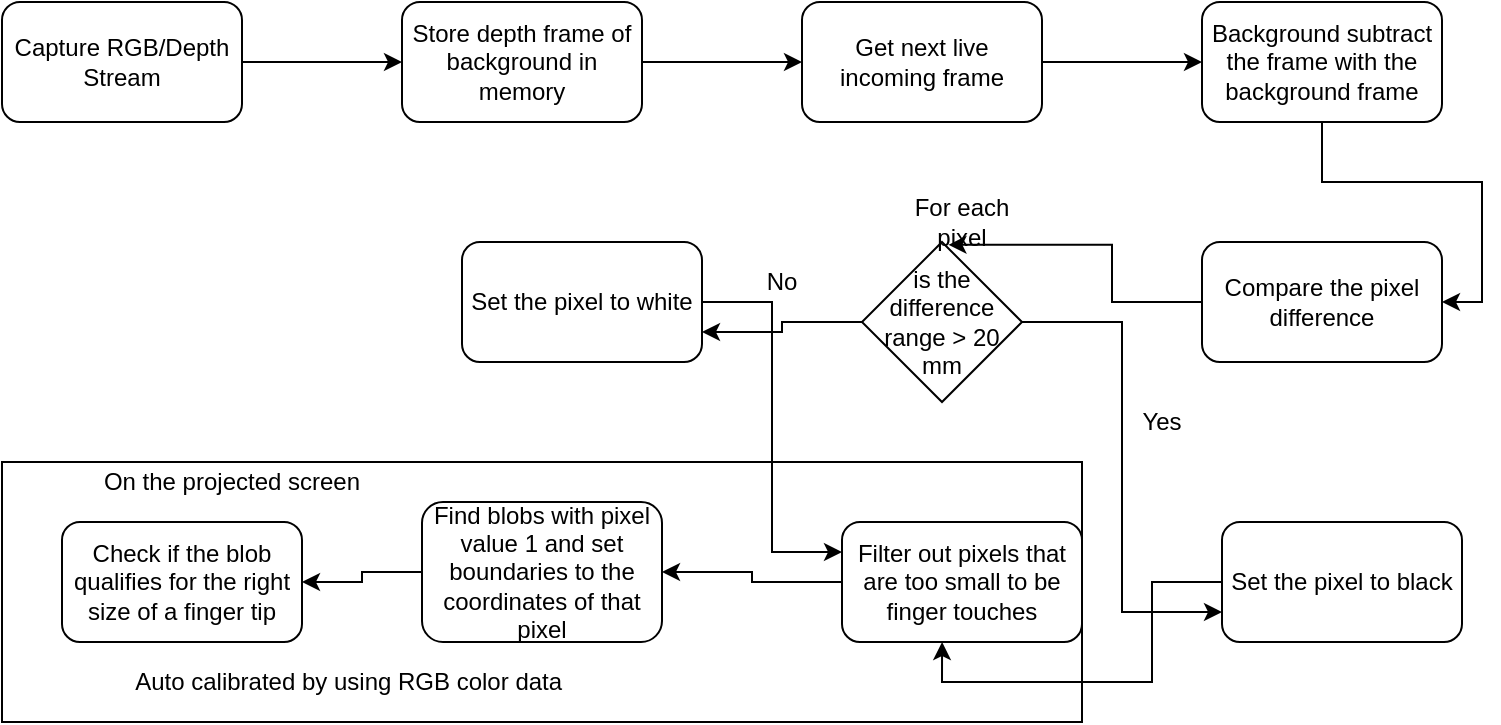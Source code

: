 <mxfile version="14.4.6" type="device"><diagram id="jWif7kpEtzfNr-h5dRHy" name="Page-1"><mxGraphModel dx="1030" dy="572" grid="1" gridSize="10" guides="1" tooltips="1" connect="1" arrows="1" fold="1" page="1" pageScale="1" pageWidth="850" pageHeight="1100" math="0" shadow="0"><root><mxCell id="0"/><mxCell id="1" parent="0"/><mxCell id="JSqQsYBxKPSL_fwTAzKv-18" value="" style="rounded=0;whiteSpace=wrap;html=1;" vertex="1" parent="1"><mxGeometry x="40" y="270" width="540" height="130" as="geometry"/></mxCell><mxCell id="JSqQsYBxKPSL_fwTAzKv-21" style="edgeStyle=orthogonalEdgeStyle;rounded=0;orthogonalLoop=1;jettySize=auto;html=1;entryX=0;entryY=0.5;entryDx=0;entryDy=0;" edge="1" parent="1" source="JSqQsYBxKPSL_fwTAzKv-1" target="JSqQsYBxKPSL_fwTAzKv-3"><mxGeometry relative="1" as="geometry"/></mxCell><mxCell id="JSqQsYBxKPSL_fwTAzKv-1" value="Capture RGB/Depth Stream" style="rounded=1;whiteSpace=wrap;html=1;" vertex="1" parent="1"><mxGeometry x="40" y="40" width="120" height="60" as="geometry"/></mxCell><mxCell id="JSqQsYBxKPSL_fwTAzKv-22" style="edgeStyle=orthogonalEdgeStyle;rounded=0;orthogonalLoop=1;jettySize=auto;html=1;entryX=0;entryY=0.5;entryDx=0;entryDy=0;" edge="1" parent="1" source="JSqQsYBxKPSL_fwTAzKv-3" target="JSqQsYBxKPSL_fwTAzKv-4"><mxGeometry relative="1" as="geometry"/></mxCell><mxCell id="JSqQsYBxKPSL_fwTAzKv-3" value="Store depth frame of background in memory" style="rounded=1;whiteSpace=wrap;html=1;" vertex="1" parent="1"><mxGeometry x="240" y="40" width="120" height="60" as="geometry"/></mxCell><mxCell id="JSqQsYBxKPSL_fwTAzKv-23" style="edgeStyle=orthogonalEdgeStyle;rounded=0;orthogonalLoop=1;jettySize=auto;html=1;" edge="1" parent="1" source="JSqQsYBxKPSL_fwTAzKv-4" target="JSqQsYBxKPSL_fwTAzKv-5"><mxGeometry relative="1" as="geometry"/></mxCell><mxCell id="JSqQsYBxKPSL_fwTAzKv-4" value="Get next live incoming frame" style="rounded=1;whiteSpace=wrap;html=1;" vertex="1" parent="1"><mxGeometry x="440" y="40" width="120" height="60" as="geometry"/></mxCell><mxCell id="JSqQsYBxKPSL_fwTAzKv-30" style="edgeStyle=orthogonalEdgeStyle;rounded=0;orthogonalLoop=1;jettySize=auto;html=1;entryX=1;entryY=0.5;entryDx=0;entryDy=0;" edge="1" parent="1" source="JSqQsYBxKPSL_fwTAzKv-5" target="JSqQsYBxKPSL_fwTAzKv-6"><mxGeometry relative="1" as="geometry"/></mxCell><mxCell id="JSqQsYBxKPSL_fwTAzKv-5" value="Background subtract the frame with the background frame" style="rounded=1;whiteSpace=wrap;html=1;" vertex="1" parent="1"><mxGeometry x="640" y="40" width="120" height="60" as="geometry"/></mxCell><mxCell id="JSqQsYBxKPSL_fwTAzKv-29" style="edgeStyle=orthogonalEdgeStyle;rounded=0;orthogonalLoop=1;jettySize=auto;html=1;entryX=0.387;entryY=1.07;entryDx=0;entryDy=0;entryPerimeter=0;" edge="1" parent="1" source="JSqQsYBxKPSL_fwTAzKv-6" target="JSqQsYBxKPSL_fwTAzKv-11"><mxGeometry relative="1" as="geometry"/></mxCell><mxCell id="JSqQsYBxKPSL_fwTAzKv-6" value="Compare the pixel difference" style="rounded=1;whiteSpace=wrap;html=1;" vertex="1" parent="1"><mxGeometry x="640" y="160" width="120" height="60" as="geometry"/></mxCell><mxCell id="JSqQsYBxKPSL_fwTAzKv-26" style="edgeStyle=orthogonalEdgeStyle;rounded=0;orthogonalLoop=1;jettySize=auto;html=1;entryX=1;entryY=0.75;entryDx=0;entryDy=0;" edge="1" parent="1" source="JSqQsYBxKPSL_fwTAzKv-7" target="JSqQsYBxKPSL_fwTAzKv-9"><mxGeometry relative="1" as="geometry"/></mxCell><mxCell id="JSqQsYBxKPSL_fwTAzKv-28" style="edgeStyle=orthogonalEdgeStyle;rounded=0;orthogonalLoop=1;jettySize=auto;html=1;entryX=0;entryY=0.75;entryDx=0;entryDy=0;" edge="1" parent="1" source="JSqQsYBxKPSL_fwTAzKv-7" target="JSqQsYBxKPSL_fwTAzKv-10"><mxGeometry relative="1" as="geometry"/></mxCell><mxCell id="JSqQsYBxKPSL_fwTAzKv-7" value="&lt;span&gt;is the difference range &amp;gt; 20 mm&lt;/span&gt;" style="rhombus;whiteSpace=wrap;html=1;" vertex="1" parent="1"><mxGeometry x="470" y="160" width="80" height="80" as="geometry"/></mxCell><mxCell id="JSqQsYBxKPSL_fwTAzKv-38" style="edgeStyle=orthogonalEdgeStyle;rounded=0;orthogonalLoop=1;jettySize=auto;html=1;entryX=0;entryY=0.25;entryDx=0;entryDy=0;" edge="1" parent="1" source="JSqQsYBxKPSL_fwTAzKv-9" target="JSqQsYBxKPSL_fwTAzKv-13"><mxGeometry relative="1" as="geometry"/></mxCell><mxCell id="JSqQsYBxKPSL_fwTAzKv-9" value="Set the pixel to white" style="rounded=1;whiteSpace=wrap;html=1;" vertex="1" parent="1"><mxGeometry x="270" y="160" width="120" height="60" as="geometry"/></mxCell><mxCell id="JSqQsYBxKPSL_fwTAzKv-31" style="edgeStyle=orthogonalEdgeStyle;rounded=0;orthogonalLoop=1;jettySize=auto;html=1;entryX=0.417;entryY=1;entryDx=0;entryDy=0;entryPerimeter=0;" edge="1" parent="1" source="JSqQsYBxKPSL_fwTAzKv-10" target="JSqQsYBxKPSL_fwTAzKv-13"><mxGeometry relative="1" as="geometry"/></mxCell><mxCell id="JSqQsYBxKPSL_fwTAzKv-10" value="Set the pixel to black" style="rounded=1;whiteSpace=wrap;html=1;" vertex="1" parent="1"><mxGeometry x="650" y="300" width="120" height="60" as="geometry"/></mxCell><mxCell id="JSqQsYBxKPSL_fwTAzKv-11" value="For each pixel" style="text;html=1;strokeColor=none;fillColor=none;align=center;verticalAlign=middle;whiteSpace=wrap;rounded=0;" vertex="1" parent="1"><mxGeometry x="490" y="140" width="60" height="20" as="geometry"/></mxCell><mxCell id="JSqQsYBxKPSL_fwTAzKv-32" style="edgeStyle=orthogonalEdgeStyle;rounded=0;orthogonalLoop=1;jettySize=auto;html=1;entryX=1;entryY=0.5;entryDx=0;entryDy=0;" edge="1" parent="1" source="JSqQsYBxKPSL_fwTAzKv-13" target="JSqQsYBxKPSL_fwTAzKv-14"><mxGeometry relative="1" as="geometry"/></mxCell><mxCell id="JSqQsYBxKPSL_fwTAzKv-13" value="Filter out pixels that are too small to be finger touches" style="rounded=1;whiteSpace=wrap;html=1;" vertex="1" parent="1"><mxGeometry x="460" y="300" width="120" height="60" as="geometry"/></mxCell><mxCell id="JSqQsYBxKPSL_fwTAzKv-33" style="edgeStyle=orthogonalEdgeStyle;rounded=0;orthogonalLoop=1;jettySize=auto;html=1;entryX=1;entryY=0.5;entryDx=0;entryDy=0;" edge="1" parent="1" source="JSqQsYBxKPSL_fwTAzKv-14" target="JSqQsYBxKPSL_fwTAzKv-15"><mxGeometry relative="1" as="geometry"/></mxCell><mxCell id="JSqQsYBxKPSL_fwTAzKv-14" value="Find blobs with pixel value 1 and set boundaries to the coordinates of that pixel" style="rounded=1;whiteSpace=wrap;html=1;" vertex="1" parent="1"><mxGeometry x="250" y="290" width="120" height="70" as="geometry"/></mxCell><mxCell id="JSqQsYBxKPSL_fwTAzKv-15" value="Check if the blob qualifies for the right size of a finger tip" style="rounded=1;whiteSpace=wrap;html=1;" vertex="1" parent="1"><mxGeometry x="70" y="300" width="120" height="60" as="geometry"/></mxCell><mxCell id="JSqQsYBxKPSL_fwTAzKv-19" value="On the projected screen" style="text;html=1;strokeColor=none;fillColor=none;align=center;verticalAlign=middle;whiteSpace=wrap;rounded=0;" vertex="1" parent="1"><mxGeometry x="70" y="270" width="170" height="20" as="geometry"/></mxCell><mxCell id="JSqQsYBxKPSL_fwTAzKv-20" value="Auto calibrated by using RGB color data&amp;nbsp;" style="text;html=1;strokeColor=none;fillColor=none;align=center;verticalAlign=middle;whiteSpace=wrap;rounded=0;" vertex="1" parent="1"><mxGeometry x="80" y="370" width="270" height="20" as="geometry"/></mxCell><mxCell id="JSqQsYBxKPSL_fwTAzKv-36" value="Yes" style="text;html=1;strokeColor=none;fillColor=none;align=center;verticalAlign=middle;whiteSpace=wrap;rounded=0;" vertex="1" parent="1"><mxGeometry x="600" y="240" width="40" height="20" as="geometry"/></mxCell><mxCell id="JSqQsYBxKPSL_fwTAzKv-37" value="No" style="text;html=1;strokeColor=none;fillColor=none;align=center;verticalAlign=middle;whiteSpace=wrap;rounded=0;" vertex="1" parent="1"><mxGeometry x="410" y="170" width="40" height="20" as="geometry"/></mxCell></root></mxGraphModel></diagram></mxfile>
